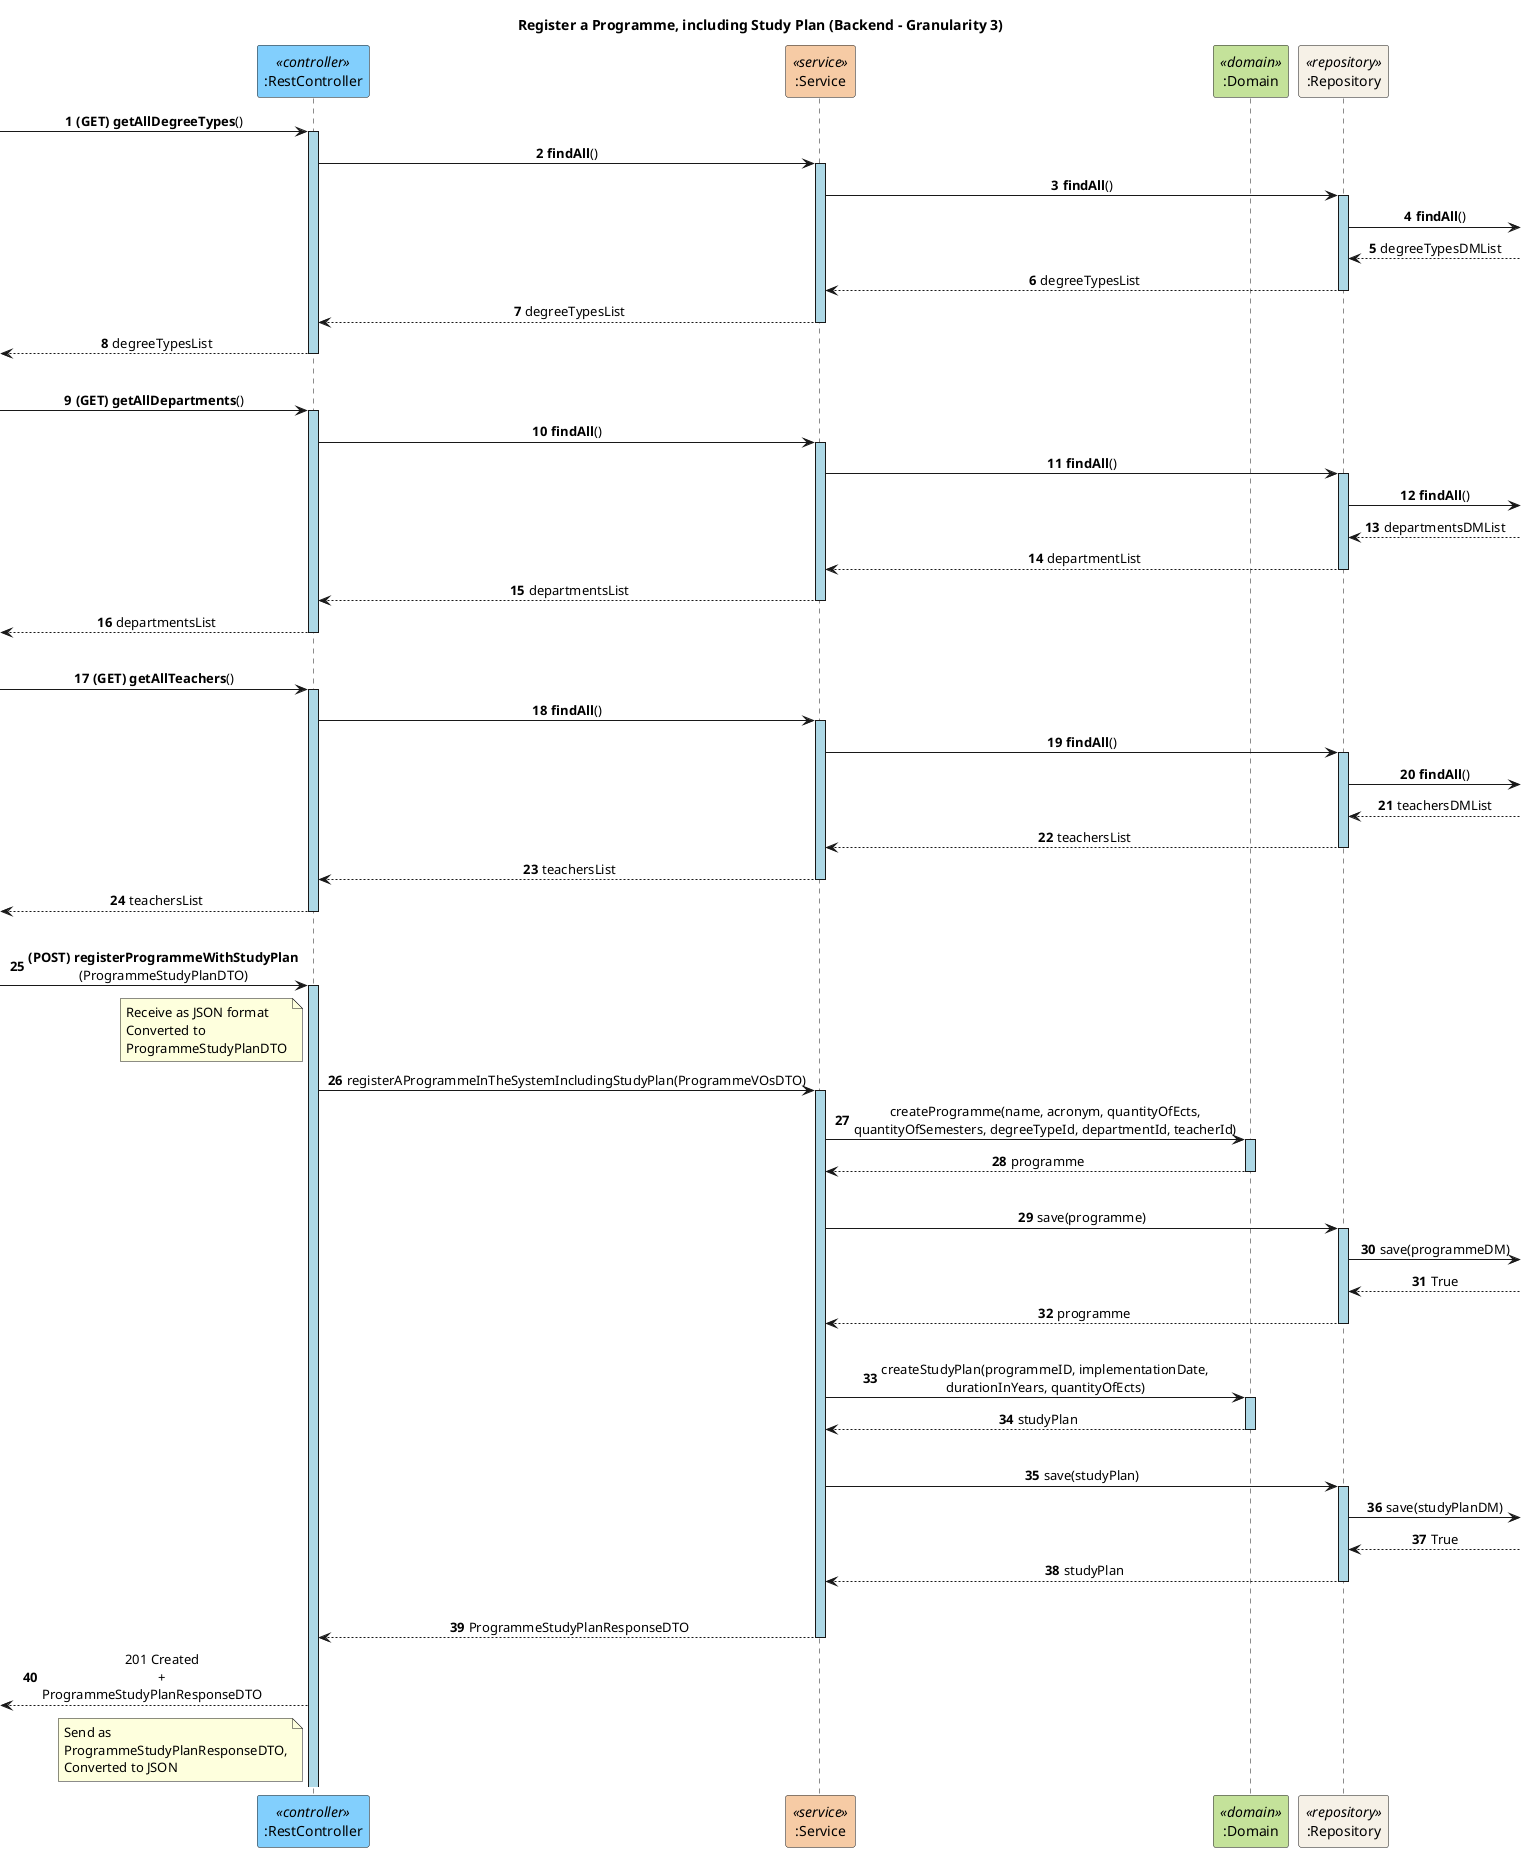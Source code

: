 @startuml
title Register a Programme, including Study Plan (Backend - Granularity 3)
skinparam sequenceLifeLineBackgroundColor lightblue
skinparam sequenceMessageAlign center
autonumber

participant ":RestController" as RestController <<controller>> #82CFFD
participant ":Service" as Service <<service>> #F6CBA5
participant ":Domain" as Domain <<domain>> #C4E29A
participant ":Repository" as Repository <<repository>> #F6F1E7

-> RestController: **(GET) getAllDegreeTypes**()
activate RestController
RestController -> Service: **findAll**()
activate Service
Service -> Repository: **findAll**()
activate Repository
Repository -> : **findAll**()
Repository <-- : degreeTypesDMList
Repository --> Service: degreeTypesList
deactivate Repository
Service --> RestController: degreeTypesList
deactivate Service
<-- RestController: degreeTypesList
deactivate RestController
|||
-> RestController: **(GET) getAllDepartments**()
activate RestController
RestController -> Service: **findAll**()
activate Service
Service -> Repository: **findAll**()
activate Repository
Repository -> : **findAll**()
Repository <-- : departmentsDMList
Repository --> Service: departmentList
deactivate Repository
Service --> RestController: departmentsList
deactivate Service
<-- RestController: departmentsList
deactivate RestController
|||
-> RestController: **(GET) getAllTeachers**()
activate RestController
RestController -> Service: **findAll**()
activate Service
Service -> Repository: **findAll**()
activate Repository
Repository -> : **findAll**()
Repository <-- : teachersDMList
Repository --> Service: teachersList
deactivate Repository
Service --> RestController: teachersList
deactivate Service
<-- RestController: teachersList
deactivate RestController
|||
-> RestController: **(POST) registerProgrammeWithStudyPlan**\n(ProgrammeStudyPlanDTO)
activate RestController
note left of RestController
  Receive as JSON format
  Converted to
  ProgrammeStudyPlanDTO
end note

RestController -> Service: registerAProgrammeInTheSystemIncludingStudyPlan(ProgrammeVOsDTO)
activate Service
Service -> Domain: createProgramme(name, acronym, quantityOfEcts,\nquantityOfSemesters, degreeTypeId, departmentId, teacherId)
activate Domain
Domain --> Service: programme
deactivate Domain
|||
Service -> Repository: save(programme)
activate Repository
Repository -> : save(programmeDM)
Repository <-- : True
Repository --> Service: programme
deactivate Repository
|||
Service -> Domain: createStudyPlan(programmeID, implementationDate,\ndurationInYears, quantityOfEcts)
activate Domain
Domain --> Service: studyPlan
deactivate Domain
|||
Service -> Repository: save(studyPlan)
activate Repository
Repository -> : save(studyPlanDM)
Repository <-- : True
Repository --> Service: studyPlan
deactivate Repository
|||
Service --> RestController: ProgrammeStudyPlanResponseDTO
deactivate Service
<-- RestController: 201 Created \n+ \nProgrammeStudyPlanResponseDTO\t
note left RestController
  Send as
  ProgrammeStudyPlanResponseDTO,
  Converted to JSON
end note
@enduml